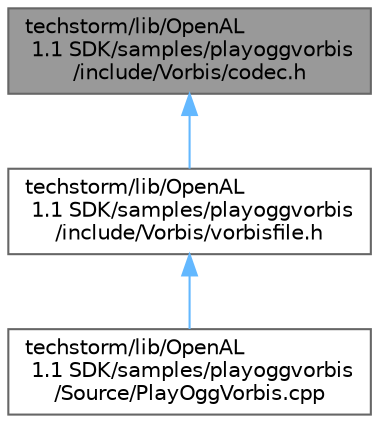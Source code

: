 digraph "techstorm/lib/OpenAL 1.1 SDK/samples/playoggvorbis/include/Vorbis/codec.h"
{
 // LATEX_PDF_SIZE
  bgcolor="transparent";
  edge [fontname=Helvetica,fontsize=10,labelfontname=Helvetica,labelfontsize=10];
  node [fontname=Helvetica,fontsize=10,shape=box,height=0.2,width=0.4];
  Node1 [id="Node000001",label="techstorm/lib/OpenAL\l 1.1 SDK/samples/playoggvorbis\l/include/Vorbis/codec.h",height=0.2,width=0.4,color="gray40", fillcolor="grey60", style="filled", fontcolor="black",tooltip=" "];
  Node1 -> Node2 [id="edge1_Node000001_Node000002",dir="back",color="steelblue1",style="solid",tooltip=" "];
  Node2 [id="Node000002",label="techstorm/lib/OpenAL\l 1.1 SDK/samples/playoggvorbis\l/include/Vorbis/vorbisfile.h",height=0.2,width=0.4,color="grey40", fillcolor="white", style="filled",URL="$vorbisfile_8h.html",tooltip=" "];
  Node2 -> Node3 [id="edge2_Node000002_Node000003",dir="back",color="steelblue1",style="solid",tooltip=" "];
  Node3 [id="Node000003",label="techstorm/lib/OpenAL\l 1.1 SDK/samples/playoggvorbis\l/Source/PlayOggVorbis.cpp",height=0.2,width=0.4,color="grey40", fillcolor="white", style="filled",URL="$_play_ogg_vorbis_8cpp.html",tooltip=" "];
}

